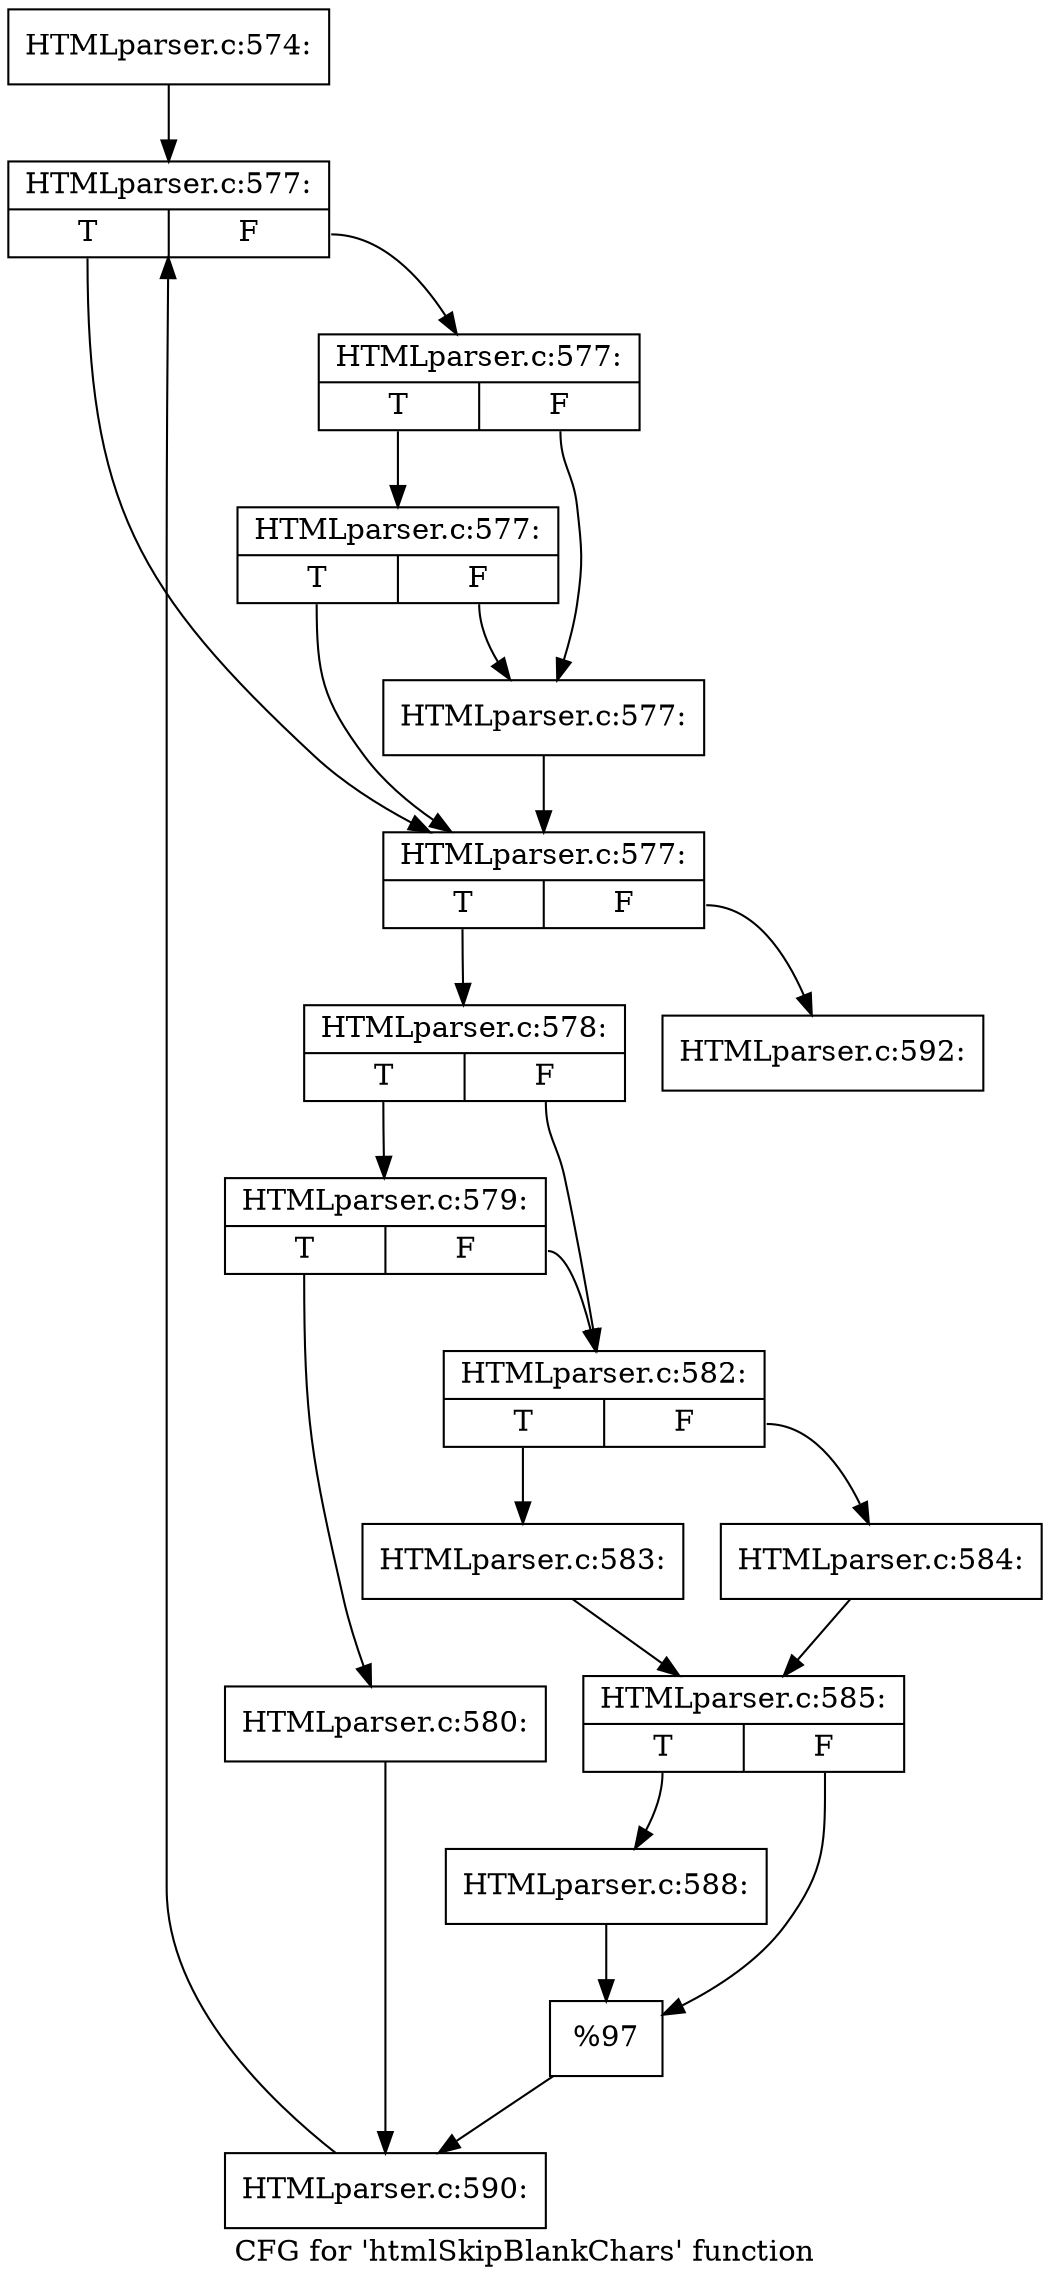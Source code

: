 digraph "CFG for 'htmlSkipBlankChars' function" {
	label="CFG for 'htmlSkipBlankChars' function";

	Node0x3fff3d0 [shape=record,label="{HTMLparser.c:574:}"];
	Node0x3fff3d0 -> Node0x401f460;
	Node0x401f460 [shape=record,label="{HTMLparser.c:577:|{<s0>T|<s1>F}}"];
	Node0x401f460:s0 -> Node0x401f700;
	Node0x401f460:s1 -> Node0x401f7a0;
	Node0x401f7a0 [shape=record,label="{HTMLparser.c:577:|{<s0>T|<s1>F}}"];
	Node0x401f7a0:s0 -> Node0x401fc00;
	Node0x401f7a0:s1 -> Node0x401f750;
	Node0x401fc00 [shape=record,label="{HTMLparser.c:577:|{<s0>T|<s1>F}}"];
	Node0x401fc00:s0 -> Node0x401f700;
	Node0x401fc00:s1 -> Node0x401f750;
	Node0x401f750 [shape=record,label="{HTMLparser.c:577:}"];
	Node0x401f750 -> Node0x401f700;
	Node0x401f700 [shape=record,label="{HTMLparser.c:577:|{<s0>T|<s1>F}}"];
	Node0x401f700:s0 -> Node0x4020430;
	Node0x401f700:s1 -> Node0x401f680;
	Node0x4020430 [shape=record,label="{HTMLparser.c:578:|{<s0>T|<s1>F}}"];
	Node0x4020430:s0 -> Node0x4020be0;
	Node0x4020430:s1 -> Node0x4020b90;
	Node0x4020be0 [shape=record,label="{HTMLparser.c:579:|{<s0>T|<s1>F}}"];
	Node0x4020be0:s0 -> Node0x4020af0;
	Node0x4020be0:s1 -> Node0x4020b90;
	Node0x4020af0 [shape=record,label="{HTMLparser.c:580:}"];
	Node0x4020af0 -> Node0x4020b40;
	Node0x4020b90 [shape=record,label="{HTMLparser.c:582:|{<s0>T|<s1>F}}"];
	Node0x4020b90:s0 -> Node0x4022210;
	Node0x4020b90:s1 -> Node0x40222b0;
	Node0x4022210 [shape=record,label="{HTMLparser.c:583:}"];
	Node0x4022210 -> Node0x4022260;
	Node0x40222b0 [shape=record,label="{HTMLparser.c:584:}"];
	Node0x40222b0 -> Node0x4022260;
	Node0x4022260 [shape=record,label="{HTMLparser.c:585:|{<s0>T|<s1>F}}"];
	Node0x4022260:s0 -> Node0x4023af0;
	Node0x4022260:s1 -> Node0x4023b40;
	Node0x4023af0 [shape=record,label="{HTMLparser.c:588:}"];
	Node0x4023af0 -> Node0x4023b40;
	Node0x4023b40 [shape=record,label="{%97}"];
	Node0x4023b40 -> Node0x4020b40;
	Node0x4020b40 [shape=record,label="{HTMLparser.c:590:}"];
	Node0x4020b40 -> Node0x401f460;
	Node0x401f680 [shape=record,label="{HTMLparser.c:592:}"];
}
